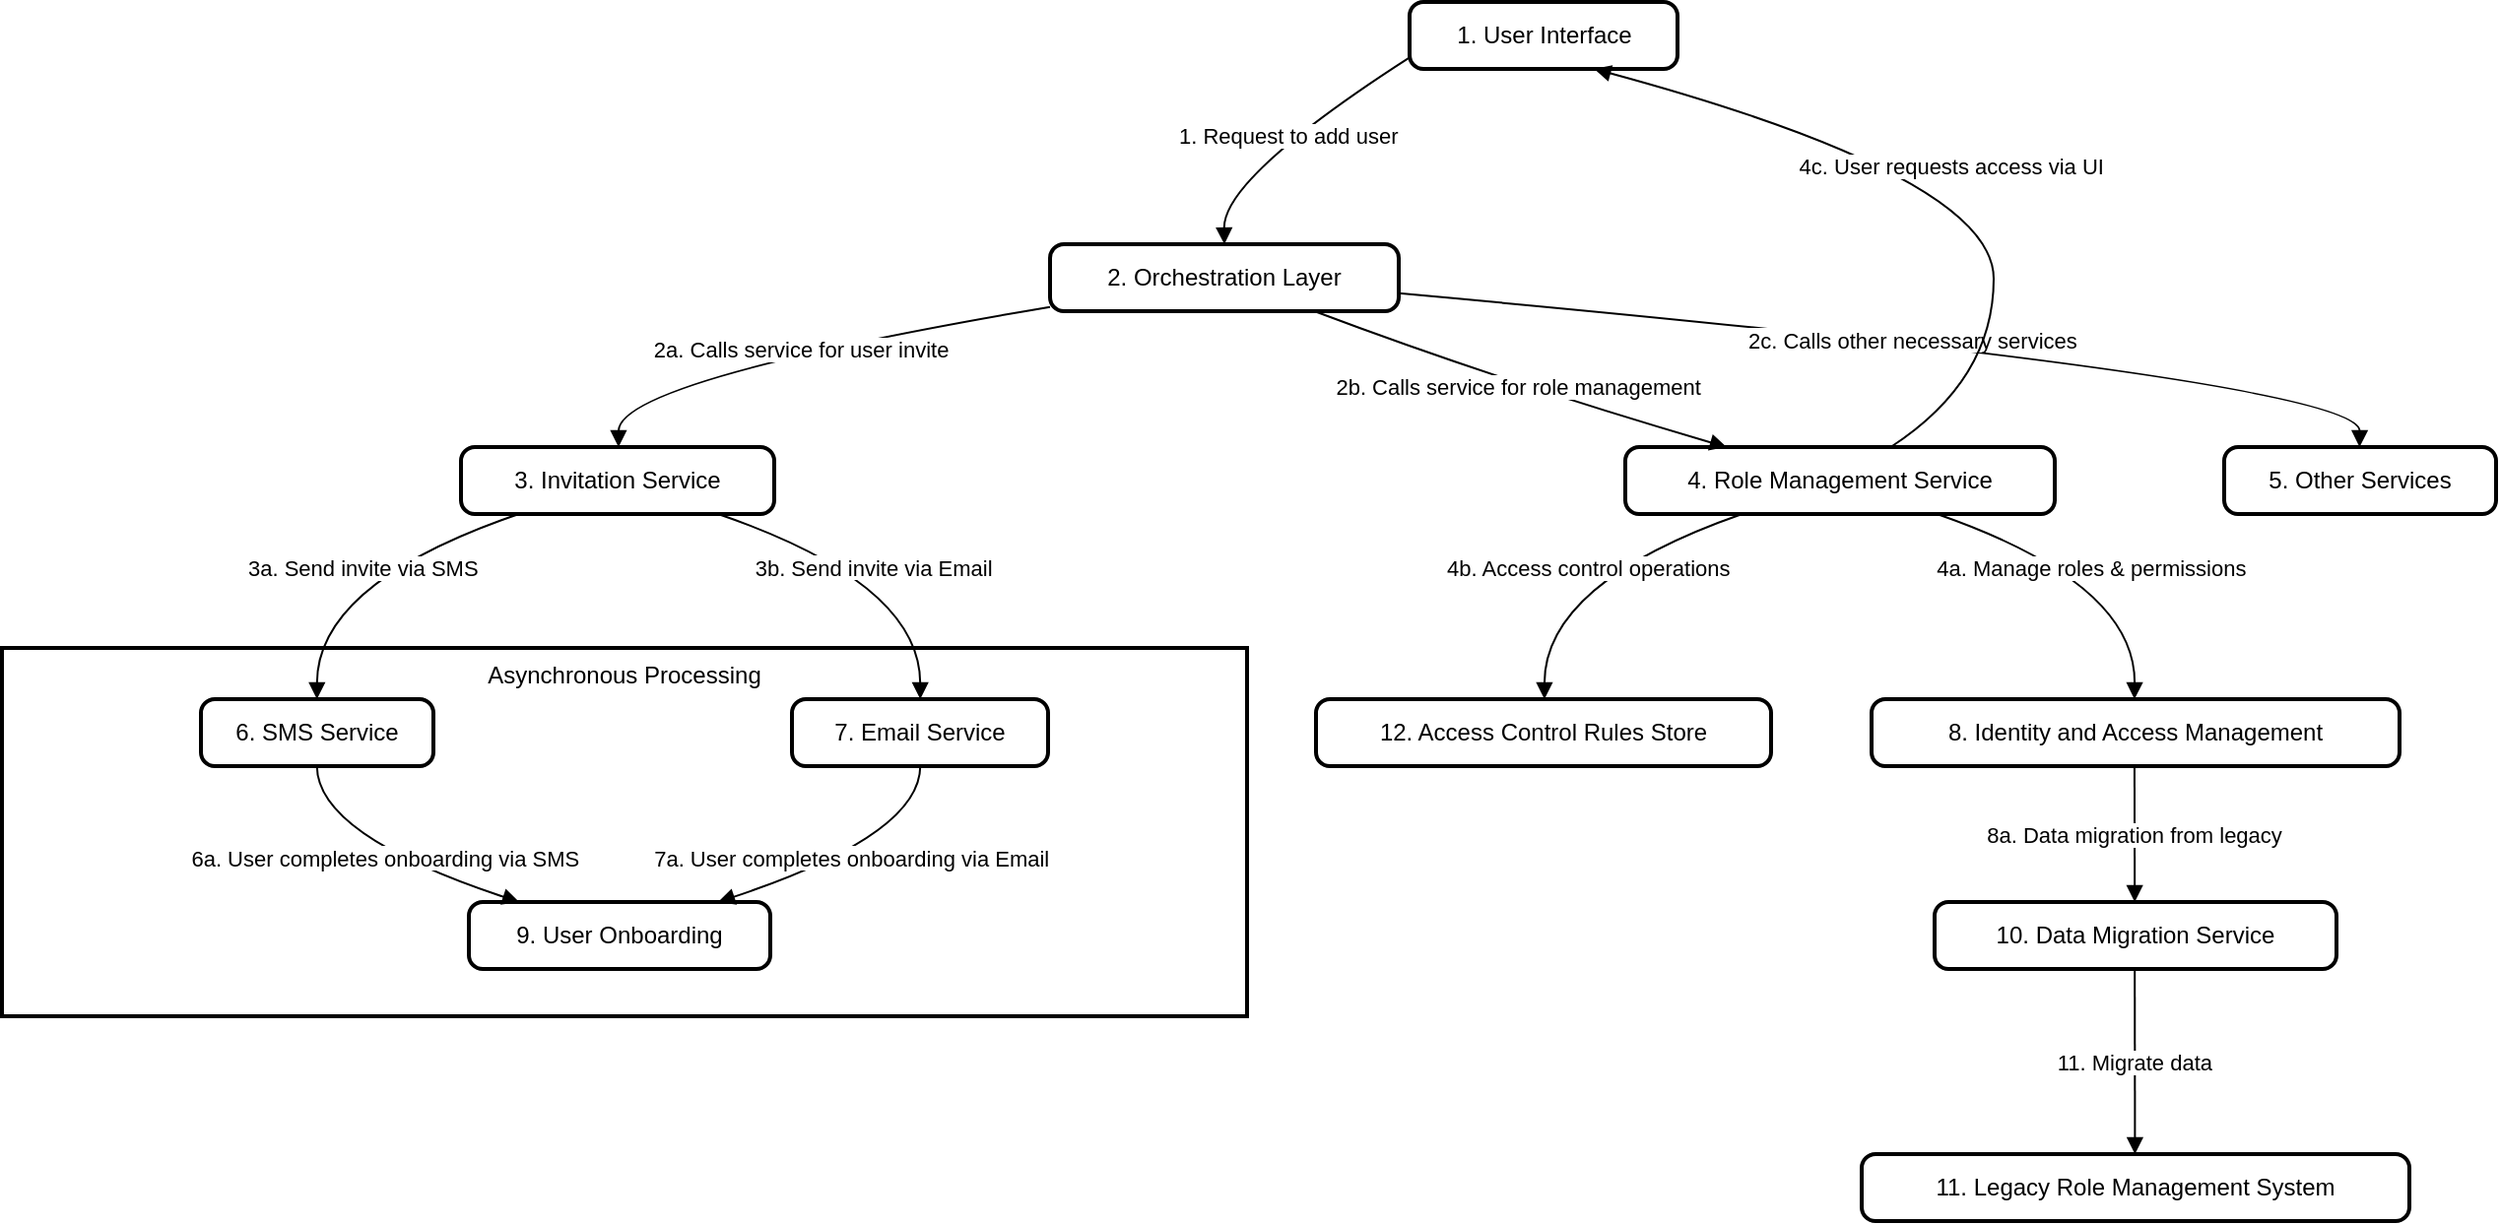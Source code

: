 <mxfile version="24.0.8" type="github">
  <diagram name="Page-1" id="UQELWb8urLfKzbmkDLOf">
    <mxGraphModel dx="2954" dy="1098" grid="1" gridSize="10" guides="1" tooltips="1" connect="1" arrows="1" fold="1" page="1" pageScale="1" pageWidth="850" pageHeight="1100" math="0" shadow="0">
      <root>
        <mxCell id="0" />
        <mxCell id="1" parent="0" />
        <mxCell id="hTDVAAVcnWpcYHXlJUJz-2" value="Asynchronous Processing" style="whiteSpace=wrap;strokeWidth=2;verticalAlign=top;" vertex="1" parent="1">
          <mxGeometry x="160" y="678" width="632" height="187" as="geometry" />
        </mxCell>
        <mxCell id="hTDVAAVcnWpcYHXlJUJz-3" value="6. SMS Service" style="rounded=1;absoluteArcSize=1;arcSize=14;whiteSpace=wrap;strokeWidth=2;" vertex="1" parent="1">
          <mxGeometry x="261" y="704" width="118" height="34" as="geometry" />
        </mxCell>
        <mxCell id="hTDVAAVcnWpcYHXlJUJz-4" value="7. Email Service" style="rounded=1;absoluteArcSize=1;arcSize=14;whiteSpace=wrap;strokeWidth=2;" vertex="1" parent="1">
          <mxGeometry x="561" y="704" width="130" height="34" as="geometry" />
        </mxCell>
        <mxCell id="hTDVAAVcnWpcYHXlJUJz-5" value="9. User Onboarding" style="rounded=1;absoluteArcSize=1;arcSize=14;whiteSpace=wrap;strokeWidth=2;" vertex="1" parent="1">
          <mxGeometry x="397" y="807" width="153" height="34" as="geometry" />
        </mxCell>
        <mxCell id="hTDVAAVcnWpcYHXlJUJz-6" value="1. User Interface" style="rounded=1;absoluteArcSize=1;arcSize=14;whiteSpace=wrap;strokeWidth=2;" vertex="1" parent="1">
          <mxGeometry x="874.5" y="350" width="136" height="34" as="geometry" />
        </mxCell>
        <mxCell id="hTDVAAVcnWpcYHXlJUJz-7" value="2. Orchestration Layer" style="rounded=1;absoluteArcSize=1;arcSize=14;whiteSpace=wrap;strokeWidth=2;" vertex="1" parent="1">
          <mxGeometry x="692" y="473" width="177" height="34" as="geometry" />
        </mxCell>
        <mxCell id="hTDVAAVcnWpcYHXlJUJz-8" value="3. Invitation Service" style="rounded=1;absoluteArcSize=1;arcSize=14;whiteSpace=wrap;strokeWidth=2;" vertex="1" parent="1">
          <mxGeometry x="393" y="576" width="159" height="34" as="geometry" />
        </mxCell>
        <mxCell id="hTDVAAVcnWpcYHXlJUJz-9" value="4. Role Management Service" style="rounded=1;absoluteArcSize=1;arcSize=14;whiteSpace=wrap;strokeWidth=2;" vertex="1" parent="1">
          <mxGeometry x="984" y="576" width="218" height="34" as="geometry" />
        </mxCell>
        <mxCell id="hTDVAAVcnWpcYHXlJUJz-10" value="5. Other Services" style="rounded=1;absoluteArcSize=1;arcSize=14;whiteSpace=wrap;strokeWidth=2;" vertex="1" parent="1">
          <mxGeometry x="1288" y="576" width="138" height="34" as="geometry" />
        </mxCell>
        <mxCell id="hTDVAAVcnWpcYHXlJUJz-11" value="8. Identity and Access Management" style="rounded=1;absoluteArcSize=1;arcSize=14;whiteSpace=wrap;strokeWidth=2;" vertex="1" parent="1">
          <mxGeometry x="1109" y="704" width="268" height="34" as="geometry" />
        </mxCell>
        <mxCell id="hTDVAAVcnWpcYHXlJUJz-12" value="10. Data Migration Service" style="rounded=1;absoluteArcSize=1;arcSize=14;whiteSpace=wrap;strokeWidth=2;" vertex="1" parent="1">
          <mxGeometry x="1141" y="807" width="204" height="34" as="geometry" />
        </mxCell>
        <mxCell id="hTDVAAVcnWpcYHXlJUJz-13" value="11. Legacy Role Management System" style="rounded=1;absoluteArcSize=1;arcSize=14;whiteSpace=wrap;strokeWidth=2;" vertex="1" parent="1">
          <mxGeometry x="1104" y="935" width="278" height="34" as="geometry" />
        </mxCell>
        <mxCell id="hTDVAAVcnWpcYHXlJUJz-14" value="12. Access Control Rules Store" style="rounded=1;absoluteArcSize=1;arcSize=14;whiteSpace=wrap;strokeWidth=2;" vertex="1" parent="1">
          <mxGeometry x="827" y="704" width="231" height="34" as="geometry" />
        </mxCell>
        <mxCell id="hTDVAAVcnWpcYHXlJUJz-15" value="1. Request to add user" style="curved=1;startArrow=none;endArrow=block;exitX=-0.003;exitY=0.831;entryX=0.5;entryY=0;rounded=0;" edge="1" parent="1" source="hTDVAAVcnWpcYHXlJUJz-6" target="hTDVAAVcnWpcYHXlJUJz-7">
          <mxGeometry relative="1" as="geometry">
            <Array as="points">
              <mxPoint x="780" y="439" />
            </Array>
          </mxGeometry>
        </mxCell>
        <mxCell id="hTDVAAVcnWpcYHXlJUJz-16" value="2a. Calls service for user invite" style="curved=1;startArrow=none;endArrow=block;exitX=-0.0;exitY=0.936;entryX=0.503;entryY=0;rounded=0;" edge="1" parent="1" source="hTDVAAVcnWpcYHXlJUJz-7" target="hTDVAAVcnWpcYHXlJUJz-8">
          <mxGeometry relative="1" as="geometry">
            <Array as="points">
              <mxPoint x="473" y="542" />
            </Array>
          </mxGeometry>
        </mxCell>
        <mxCell id="hTDVAAVcnWpcYHXlJUJz-17" value="2b. Calls service for role management" style="curved=1;startArrow=none;endArrow=block;exitX=0.758;exitY=1;entryX=0.236;entryY=0;rounded=0;" edge="1" parent="1" source="hTDVAAVcnWpcYHXlJUJz-7" target="hTDVAAVcnWpcYHXlJUJz-9">
          <mxGeometry relative="1" as="geometry">
            <Array as="points">
              <mxPoint x="919" y="542" />
            </Array>
          </mxGeometry>
        </mxCell>
        <mxCell id="hTDVAAVcnWpcYHXlJUJz-18" value="2c. Calls other necessary services" style="curved=1;startArrow=none;endArrow=block;exitX=1.0;exitY=0.733;entryX=0.498;entryY=0;rounded=0;" edge="1" parent="1" source="hTDVAAVcnWpcYHXlJUJz-7" target="hTDVAAVcnWpcYHXlJUJz-10">
          <mxGeometry relative="1" as="geometry">
            <Array as="points">
              <mxPoint x="1357" y="542" />
            </Array>
          </mxGeometry>
        </mxCell>
        <mxCell id="hTDVAAVcnWpcYHXlJUJz-19" value="3a. Send invite via SMS" style="curved=1;startArrow=none;endArrow=block;exitX=0.185;exitY=1;entryX=0.499;entryY=0;rounded=0;" edge="1" parent="1" source="hTDVAAVcnWpcYHXlJUJz-8" target="hTDVAAVcnWpcYHXlJUJz-3">
          <mxGeometry relative="1" as="geometry">
            <Array as="points">
              <mxPoint x="320" y="645" />
            </Array>
          </mxGeometry>
        </mxCell>
        <mxCell id="hTDVAAVcnWpcYHXlJUJz-20" value="3b. Send invite via Email" style="curved=1;startArrow=none;endArrow=block;exitX=0.821;exitY=1;entryX=0.501;entryY=0;rounded=0;" edge="1" parent="1" source="hTDVAAVcnWpcYHXlJUJz-8" target="hTDVAAVcnWpcYHXlJUJz-4">
          <mxGeometry relative="1" as="geometry">
            <Array as="points">
              <mxPoint x="626" y="645" />
            </Array>
          </mxGeometry>
        </mxCell>
        <mxCell id="hTDVAAVcnWpcYHXlJUJz-21" value="6a. User completes onboarding via SMS" style="curved=1;startArrow=none;endArrow=block;exitX=0.499;exitY=1;entryX=0.167;entryY=0;rounded=0;" edge="1" parent="1" source="hTDVAAVcnWpcYHXlJUJz-3" target="hTDVAAVcnWpcYHXlJUJz-5">
          <mxGeometry relative="1" as="geometry">
            <Array as="points">
              <mxPoint x="320" y="773" />
            </Array>
          </mxGeometry>
        </mxCell>
        <mxCell id="hTDVAAVcnWpcYHXlJUJz-22" value="7a. User completes onboarding via Email" style="curved=1;startArrow=none;endArrow=block;exitX=0.501;exitY=1;entryX=0.827;entryY=0;rounded=0;" edge="1" parent="1" source="hTDVAAVcnWpcYHXlJUJz-4" target="hTDVAAVcnWpcYHXlJUJz-5">
          <mxGeometry relative="1" as="geometry">
            <Array as="points">
              <mxPoint x="626" y="773" />
            </Array>
          </mxGeometry>
        </mxCell>
        <mxCell id="hTDVAAVcnWpcYHXlJUJz-23" value="4a. Manage roles &amp; permissions" style="curved=1;startArrow=none;endArrow=block;exitX=0.726;exitY=1;entryX=0.498;entryY=0;rounded=0;" edge="1" parent="1" source="hTDVAAVcnWpcYHXlJUJz-9" target="hTDVAAVcnWpcYHXlJUJz-11">
          <mxGeometry relative="1" as="geometry">
            <Array as="points">
              <mxPoint x="1243" y="645" />
            </Array>
          </mxGeometry>
        </mxCell>
        <mxCell id="hTDVAAVcnWpcYHXlJUJz-24" value="8a. Data migration from legacy" style="curved=1;startArrow=none;endArrow=block;exitX=0.498;exitY=1;entryX=0.498;entryY=0;rounded=0;" edge="1" parent="1" source="hTDVAAVcnWpcYHXlJUJz-11" target="hTDVAAVcnWpcYHXlJUJz-12">
          <mxGeometry relative="1" as="geometry">
            <Array as="points" />
          </mxGeometry>
        </mxCell>
        <mxCell id="hTDVAAVcnWpcYHXlJUJz-25" value="11. Migrate data" style="curved=1;startArrow=none;endArrow=block;exitX=0.498;exitY=1;entryX=0.499;entryY=0;rounded=0;" edge="1" parent="1" source="hTDVAAVcnWpcYHXlJUJz-12" target="hTDVAAVcnWpcYHXlJUJz-13">
          <mxGeometry relative="1" as="geometry">
            <Array as="points" />
          </mxGeometry>
        </mxCell>
        <mxCell id="hTDVAAVcnWpcYHXlJUJz-26" value="4b. Access control operations" style="curved=1;startArrow=none;endArrow=block;exitX=0.272;exitY=1;entryX=0.502;entryY=0;rounded=0;" edge="1" parent="1" source="hTDVAAVcnWpcYHXlJUJz-9" target="hTDVAAVcnWpcYHXlJUJz-14">
          <mxGeometry relative="1" as="geometry">
            <Array as="points">
              <mxPoint x="943" y="645" />
            </Array>
          </mxGeometry>
        </mxCell>
        <mxCell id="hTDVAAVcnWpcYHXlJUJz-27" value="4c. User requests access via UI" style="curved=1;startArrow=none;endArrow=block;exitX=0.618;exitY=0;entryX=0.689;entryY=1;rounded=0;" edge="1" parent="1" source="hTDVAAVcnWpcYHXlJUJz-9" target="hTDVAAVcnWpcYHXlJUJz-6">
          <mxGeometry relative="1" as="geometry">
            <Array as="points">
              <mxPoint x="1171" y="542" />
              <mxPoint x="1171" y="439" />
            </Array>
          </mxGeometry>
        </mxCell>
      </root>
    </mxGraphModel>
  </diagram>
</mxfile>
